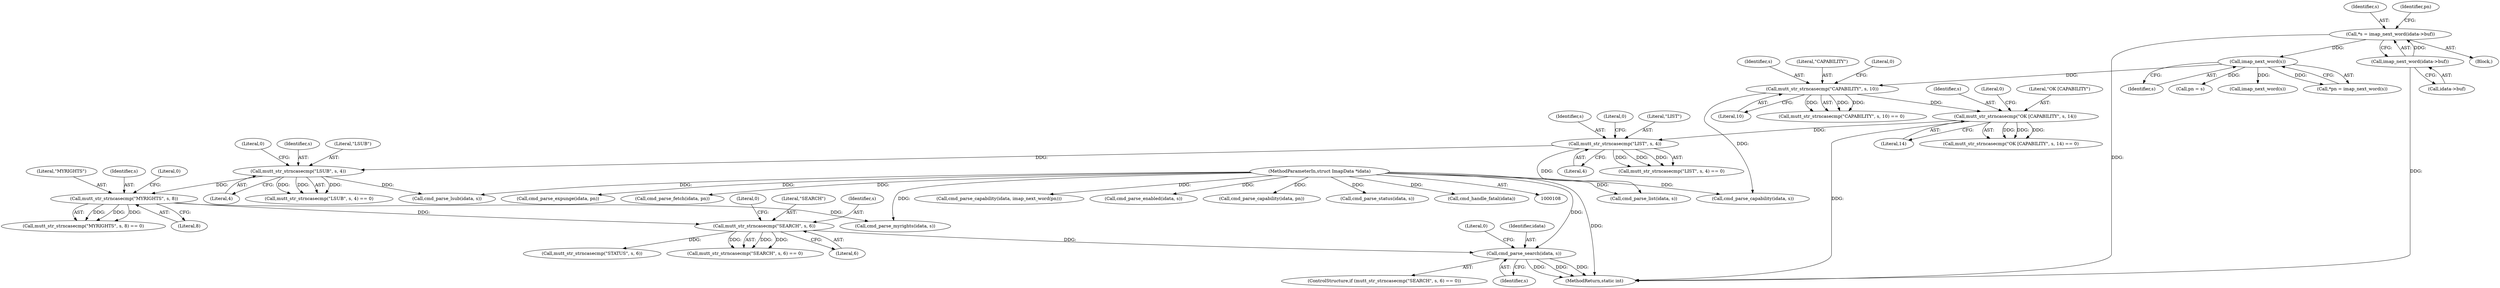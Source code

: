 digraph "0_neomutt_36a29280448097f34ce9c94606195f2ac643fed1@pointer" {
"1000323" [label="(Call,cmd_parse_search(idata, s))"];
"1000109" [label="(MethodParameterIn,struct ImapData *idata)"];
"1000318" [label="(Call,mutt_str_strncasecmp(\"SEARCH\", s, 6))"];
"1000307" [label="(Call,mutt_str_strncasecmp(\"MYRIGHTS\", s, 8))"];
"1000296" [label="(Call,mutt_str_strncasecmp(\"LSUB\", s, 4))"];
"1000285" [label="(Call,mutt_str_strncasecmp(\"LIST\", s, 4))"];
"1000262" [label="(Call,mutt_str_strncasecmp(\"OK [CAPABILITY\", s, 14))"];
"1000251" [label="(Call,mutt_str_strncasecmp(\"CAPABILITY\", s, 10))"];
"1000125" [label="(Call,imap_next_word(s))"];
"1000116" [label="(Call,*s = imap_next_word(idata->buf))"];
"1000118" [label="(Call,imap_next_word(idata->buf))"];
"1000306" [label="(Call,mutt_str_strncasecmp(\"MYRIGHTS\", s, 8) == 0)"];
"1000287" [label="(Identifier,s)"];
"1000254" [label="(Literal,10)"];
"1000316" [label="(ControlStructure,if (mutt_str_strncasecmp(\"SEARCH\", s, 6) == 0))"];
"1000309" [label="(Identifier,s)"];
"1000234" [label="(Call,cmd_parse_expunge(idata, pn))"];
"1000245" [label="(Call,cmd_parse_fetch(idata, pn))"];
"1000261" [label="(Call,mutt_str_strncasecmp(\"OK [CAPABILITY\", s, 14) == 0)"];
"1000110" [label="(Block,)"];
"1000401" [label="(Literal,0)"];
"1000321" [label="(Literal,6)"];
"1000318" [label="(Call,mutt_str_strncasecmp(\"SEARCH\", s, 6))"];
"1000256" [label="(Call,cmd_parse_capability(idata, s))"];
"1000278" [label="(Call,cmd_parse_capability(idata, imap_next_word(pn)))"];
"1000109" [label="(MethodParameterIn,struct ImapData *idata)"];
"1000253" [label="(Identifier,s)"];
"1000402" [label="(MethodReturn,static int)"];
"1000325" [label="(Identifier,s)"];
"1000296" [label="(Call,mutt_str_strncasecmp(\"LSUB\", s, 4))"];
"1000117" [label="(Identifier,s)"];
"1000345" [label="(Call,cmd_parse_enabled(idata, s))"];
"1000320" [label="(Identifier,s)"];
"1000301" [label="(Call,cmd_parse_lsub(idata, s))"];
"1000322" [label="(Literal,0)"];
"1000298" [label="(Identifier,s)"];
"1000307" [label="(Call,mutt_str_strncasecmp(\"MYRIGHTS\", s, 8))"];
"1000311" [label="(Literal,0)"];
"1000323" [label="(Call,cmd_parse_search(idata, s))"];
"1000140" [label="(Call,pn = s)"];
"1000317" [label="(Call,mutt_str_strncasecmp(\"SEARCH\", s, 6) == 0)"];
"1000119" [label="(Call,idata->buf)"];
"1000265" [label="(Literal,14)"];
"1000252" [label="(Literal,\"CAPABILITY\")"];
"1000145" [label="(Call,imap_next_word(s))"];
"1000284" [label="(Call,mutt_str_strncasecmp(\"LIST\", s, 4) == 0)"];
"1000299" [label="(Literal,4)"];
"1000262" [label="(Call,mutt_str_strncasecmp(\"OK [CAPABILITY\", s, 14))"];
"1000324" [label="(Identifier,idata)"];
"1000267" [label="(Call,cmd_parse_capability(idata, pn))"];
"1000308" [label="(Literal,\"MYRIGHTS\")"];
"1000334" [label="(Call,cmd_parse_status(idata, s))"];
"1000125" [label="(Call,imap_next_word(s))"];
"1000285" [label="(Call,mutt_str_strncasecmp(\"LIST\", s, 4))"];
"1000288" [label="(Literal,4)"];
"1000295" [label="(Call,mutt_str_strncasecmp(\"LSUB\", s, 4) == 0)"];
"1000250" [label="(Call,mutt_str_strncasecmp(\"CAPABILITY\", s, 10) == 0)"];
"1000290" [label="(Call,cmd_parse_list(idata, s))"];
"1000289" [label="(Literal,0)"];
"1000116" [label="(Call,*s = imap_next_word(idata->buf))"];
"1000329" [label="(Call,mutt_str_strncasecmp(\"STATUS\", s, 6))"];
"1000264" [label="(Identifier,s)"];
"1000118" [label="(Call,imap_next_word(idata->buf))"];
"1000319" [label="(Literal,\"SEARCH\")"];
"1000310" [label="(Literal,8)"];
"1000255" [label="(Literal,0)"];
"1000286" [label="(Literal,\"LIST\")"];
"1000266" [label="(Literal,0)"];
"1000376" [label="(Call,cmd_handle_fatal(idata))"];
"1000263" [label="(Literal,\"OK [CAPABILITY\")"];
"1000123" [label="(Call,*pn = imap_next_word(s))"];
"1000297" [label="(Literal,\"LSUB\")"];
"1000126" [label="(Identifier,s)"];
"1000124" [label="(Identifier,pn)"];
"1000251" [label="(Call,mutt_str_strncasecmp(\"CAPABILITY\", s, 10))"];
"1000312" [label="(Call,cmd_parse_myrights(idata, s))"];
"1000300" [label="(Literal,0)"];
"1000323" -> "1000316"  [label="AST: "];
"1000323" -> "1000325"  [label="CFG: "];
"1000324" -> "1000323"  [label="AST: "];
"1000325" -> "1000323"  [label="AST: "];
"1000401" -> "1000323"  [label="CFG: "];
"1000323" -> "1000402"  [label="DDG: "];
"1000323" -> "1000402"  [label="DDG: "];
"1000323" -> "1000402"  [label="DDG: "];
"1000109" -> "1000323"  [label="DDG: "];
"1000318" -> "1000323"  [label="DDG: "];
"1000109" -> "1000108"  [label="AST: "];
"1000109" -> "1000402"  [label="DDG: "];
"1000109" -> "1000234"  [label="DDG: "];
"1000109" -> "1000245"  [label="DDG: "];
"1000109" -> "1000256"  [label="DDG: "];
"1000109" -> "1000267"  [label="DDG: "];
"1000109" -> "1000278"  [label="DDG: "];
"1000109" -> "1000290"  [label="DDG: "];
"1000109" -> "1000301"  [label="DDG: "];
"1000109" -> "1000312"  [label="DDG: "];
"1000109" -> "1000334"  [label="DDG: "];
"1000109" -> "1000345"  [label="DDG: "];
"1000109" -> "1000376"  [label="DDG: "];
"1000318" -> "1000317"  [label="AST: "];
"1000318" -> "1000321"  [label="CFG: "];
"1000319" -> "1000318"  [label="AST: "];
"1000320" -> "1000318"  [label="AST: "];
"1000321" -> "1000318"  [label="AST: "];
"1000322" -> "1000318"  [label="CFG: "];
"1000318" -> "1000317"  [label="DDG: "];
"1000318" -> "1000317"  [label="DDG: "];
"1000318" -> "1000317"  [label="DDG: "];
"1000307" -> "1000318"  [label="DDG: "];
"1000318" -> "1000329"  [label="DDG: "];
"1000307" -> "1000306"  [label="AST: "];
"1000307" -> "1000310"  [label="CFG: "];
"1000308" -> "1000307"  [label="AST: "];
"1000309" -> "1000307"  [label="AST: "];
"1000310" -> "1000307"  [label="AST: "];
"1000311" -> "1000307"  [label="CFG: "];
"1000307" -> "1000306"  [label="DDG: "];
"1000307" -> "1000306"  [label="DDG: "];
"1000307" -> "1000306"  [label="DDG: "];
"1000296" -> "1000307"  [label="DDG: "];
"1000307" -> "1000312"  [label="DDG: "];
"1000296" -> "1000295"  [label="AST: "];
"1000296" -> "1000299"  [label="CFG: "];
"1000297" -> "1000296"  [label="AST: "];
"1000298" -> "1000296"  [label="AST: "];
"1000299" -> "1000296"  [label="AST: "];
"1000300" -> "1000296"  [label="CFG: "];
"1000296" -> "1000295"  [label="DDG: "];
"1000296" -> "1000295"  [label="DDG: "];
"1000296" -> "1000295"  [label="DDG: "];
"1000285" -> "1000296"  [label="DDG: "];
"1000296" -> "1000301"  [label="DDG: "];
"1000285" -> "1000284"  [label="AST: "];
"1000285" -> "1000288"  [label="CFG: "];
"1000286" -> "1000285"  [label="AST: "];
"1000287" -> "1000285"  [label="AST: "];
"1000288" -> "1000285"  [label="AST: "];
"1000289" -> "1000285"  [label="CFG: "];
"1000285" -> "1000284"  [label="DDG: "];
"1000285" -> "1000284"  [label="DDG: "];
"1000285" -> "1000284"  [label="DDG: "];
"1000262" -> "1000285"  [label="DDG: "];
"1000285" -> "1000290"  [label="DDG: "];
"1000262" -> "1000261"  [label="AST: "];
"1000262" -> "1000265"  [label="CFG: "];
"1000263" -> "1000262"  [label="AST: "];
"1000264" -> "1000262"  [label="AST: "];
"1000265" -> "1000262"  [label="AST: "];
"1000266" -> "1000262"  [label="CFG: "];
"1000262" -> "1000402"  [label="DDG: "];
"1000262" -> "1000261"  [label="DDG: "];
"1000262" -> "1000261"  [label="DDG: "];
"1000262" -> "1000261"  [label="DDG: "];
"1000251" -> "1000262"  [label="DDG: "];
"1000251" -> "1000250"  [label="AST: "];
"1000251" -> "1000254"  [label="CFG: "];
"1000252" -> "1000251"  [label="AST: "];
"1000253" -> "1000251"  [label="AST: "];
"1000254" -> "1000251"  [label="AST: "];
"1000255" -> "1000251"  [label="CFG: "];
"1000251" -> "1000250"  [label="DDG: "];
"1000251" -> "1000250"  [label="DDG: "];
"1000251" -> "1000250"  [label="DDG: "];
"1000125" -> "1000251"  [label="DDG: "];
"1000251" -> "1000256"  [label="DDG: "];
"1000125" -> "1000123"  [label="AST: "];
"1000125" -> "1000126"  [label="CFG: "];
"1000126" -> "1000125"  [label="AST: "];
"1000123" -> "1000125"  [label="CFG: "];
"1000125" -> "1000123"  [label="DDG: "];
"1000116" -> "1000125"  [label="DDG: "];
"1000125" -> "1000140"  [label="DDG: "];
"1000125" -> "1000145"  [label="DDG: "];
"1000116" -> "1000110"  [label="AST: "];
"1000116" -> "1000118"  [label="CFG: "];
"1000117" -> "1000116"  [label="AST: "];
"1000118" -> "1000116"  [label="AST: "];
"1000124" -> "1000116"  [label="CFG: "];
"1000116" -> "1000402"  [label="DDG: "];
"1000118" -> "1000116"  [label="DDG: "];
"1000118" -> "1000119"  [label="CFG: "];
"1000119" -> "1000118"  [label="AST: "];
"1000118" -> "1000402"  [label="DDG: "];
}

